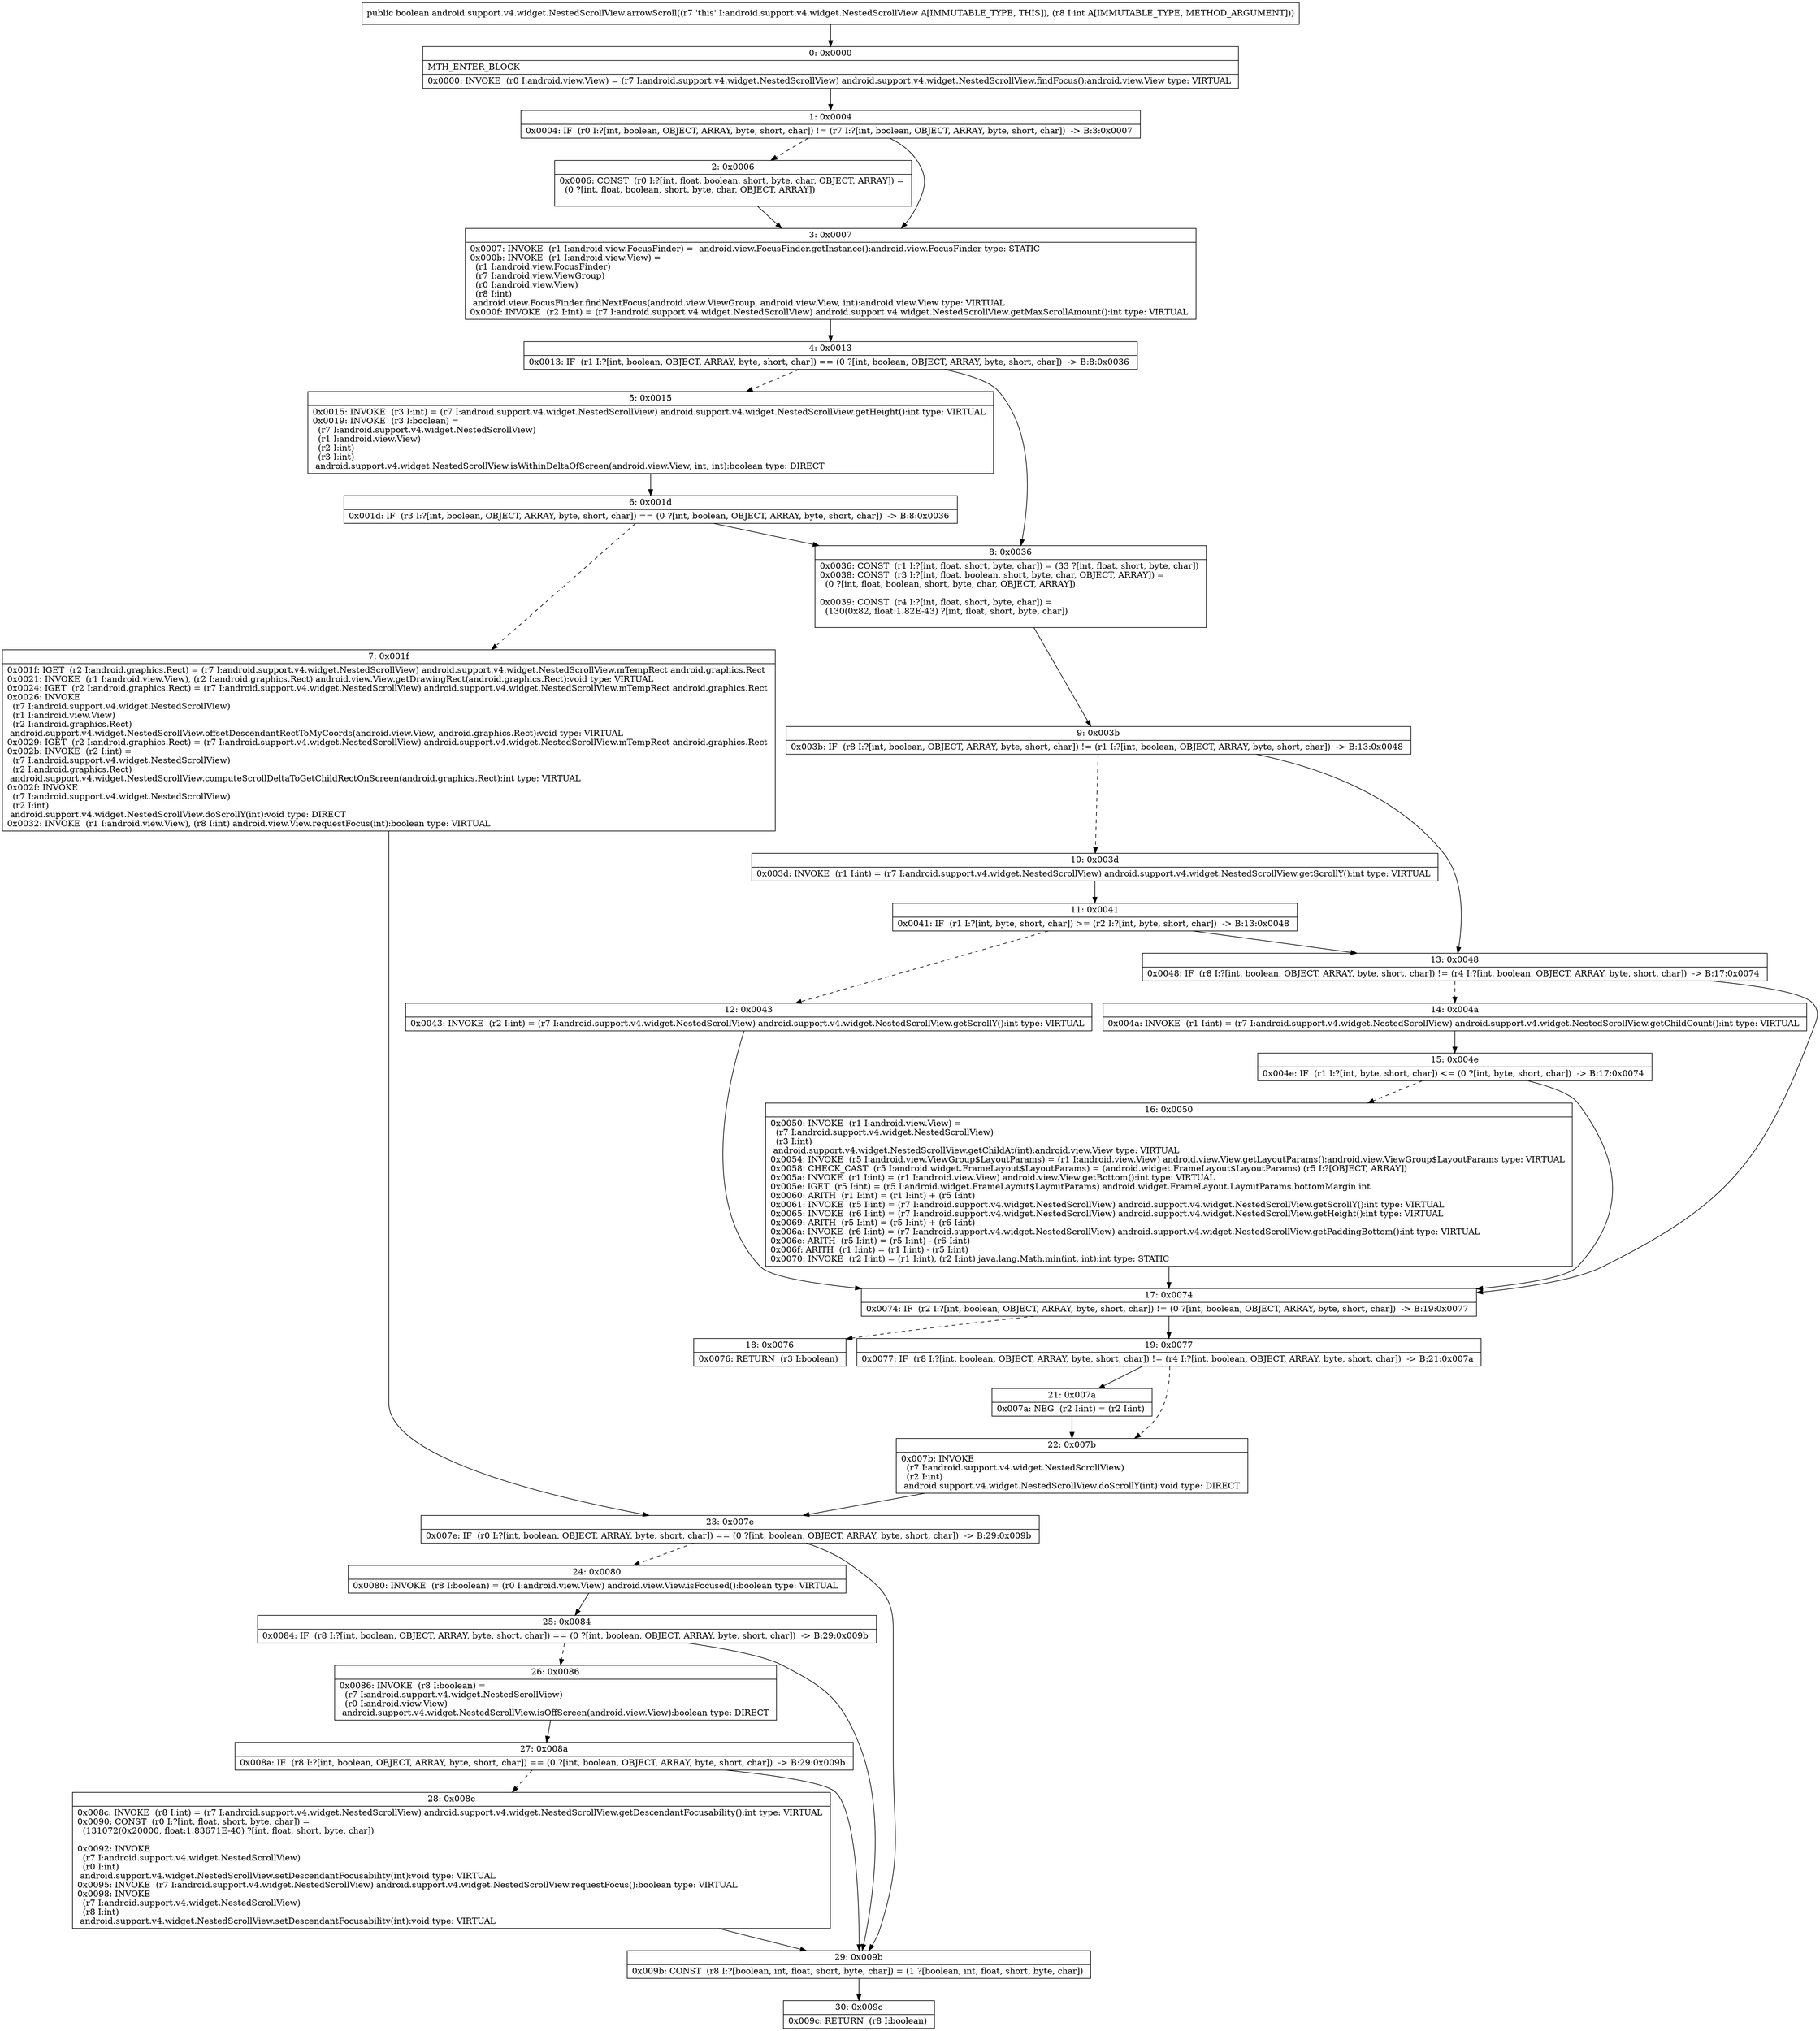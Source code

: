 digraph "CFG forandroid.support.v4.widget.NestedScrollView.arrowScroll(I)Z" {
Node_0 [shape=record,label="{0\:\ 0x0000|MTH_ENTER_BLOCK\l|0x0000: INVOKE  (r0 I:android.view.View) = (r7 I:android.support.v4.widget.NestedScrollView) android.support.v4.widget.NestedScrollView.findFocus():android.view.View type: VIRTUAL \l}"];
Node_1 [shape=record,label="{1\:\ 0x0004|0x0004: IF  (r0 I:?[int, boolean, OBJECT, ARRAY, byte, short, char]) != (r7 I:?[int, boolean, OBJECT, ARRAY, byte, short, char])  \-\> B:3:0x0007 \l}"];
Node_2 [shape=record,label="{2\:\ 0x0006|0x0006: CONST  (r0 I:?[int, float, boolean, short, byte, char, OBJECT, ARRAY]) = \l  (0 ?[int, float, boolean, short, byte, char, OBJECT, ARRAY])\l \l}"];
Node_3 [shape=record,label="{3\:\ 0x0007|0x0007: INVOKE  (r1 I:android.view.FocusFinder) =  android.view.FocusFinder.getInstance():android.view.FocusFinder type: STATIC \l0x000b: INVOKE  (r1 I:android.view.View) = \l  (r1 I:android.view.FocusFinder)\l  (r7 I:android.view.ViewGroup)\l  (r0 I:android.view.View)\l  (r8 I:int)\l android.view.FocusFinder.findNextFocus(android.view.ViewGroup, android.view.View, int):android.view.View type: VIRTUAL \l0x000f: INVOKE  (r2 I:int) = (r7 I:android.support.v4.widget.NestedScrollView) android.support.v4.widget.NestedScrollView.getMaxScrollAmount():int type: VIRTUAL \l}"];
Node_4 [shape=record,label="{4\:\ 0x0013|0x0013: IF  (r1 I:?[int, boolean, OBJECT, ARRAY, byte, short, char]) == (0 ?[int, boolean, OBJECT, ARRAY, byte, short, char])  \-\> B:8:0x0036 \l}"];
Node_5 [shape=record,label="{5\:\ 0x0015|0x0015: INVOKE  (r3 I:int) = (r7 I:android.support.v4.widget.NestedScrollView) android.support.v4.widget.NestedScrollView.getHeight():int type: VIRTUAL \l0x0019: INVOKE  (r3 I:boolean) = \l  (r7 I:android.support.v4.widget.NestedScrollView)\l  (r1 I:android.view.View)\l  (r2 I:int)\l  (r3 I:int)\l android.support.v4.widget.NestedScrollView.isWithinDeltaOfScreen(android.view.View, int, int):boolean type: DIRECT \l}"];
Node_6 [shape=record,label="{6\:\ 0x001d|0x001d: IF  (r3 I:?[int, boolean, OBJECT, ARRAY, byte, short, char]) == (0 ?[int, boolean, OBJECT, ARRAY, byte, short, char])  \-\> B:8:0x0036 \l}"];
Node_7 [shape=record,label="{7\:\ 0x001f|0x001f: IGET  (r2 I:android.graphics.Rect) = (r7 I:android.support.v4.widget.NestedScrollView) android.support.v4.widget.NestedScrollView.mTempRect android.graphics.Rect \l0x0021: INVOKE  (r1 I:android.view.View), (r2 I:android.graphics.Rect) android.view.View.getDrawingRect(android.graphics.Rect):void type: VIRTUAL \l0x0024: IGET  (r2 I:android.graphics.Rect) = (r7 I:android.support.v4.widget.NestedScrollView) android.support.v4.widget.NestedScrollView.mTempRect android.graphics.Rect \l0x0026: INVOKE  \l  (r7 I:android.support.v4.widget.NestedScrollView)\l  (r1 I:android.view.View)\l  (r2 I:android.graphics.Rect)\l android.support.v4.widget.NestedScrollView.offsetDescendantRectToMyCoords(android.view.View, android.graphics.Rect):void type: VIRTUAL \l0x0029: IGET  (r2 I:android.graphics.Rect) = (r7 I:android.support.v4.widget.NestedScrollView) android.support.v4.widget.NestedScrollView.mTempRect android.graphics.Rect \l0x002b: INVOKE  (r2 I:int) = \l  (r7 I:android.support.v4.widget.NestedScrollView)\l  (r2 I:android.graphics.Rect)\l android.support.v4.widget.NestedScrollView.computeScrollDeltaToGetChildRectOnScreen(android.graphics.Rect):int type: VIRTUAL \l0x002f: INVOKE  \l  (r7 I:android.support.v4.widget.NestedScrollView)\l  (r2 I:int)\l android.support.v4.widget.NestedScrollView.doScrollY(int):void type: DIRECT \l0x0032: INVOKE  (r1 I:android.view.View), (r8 I:int) android.view.View.requestFocus(int):boolean type: VIRTUAL \l}"];
Node_8 [shape=record,label="{8\:\ 0x0036|0x0036: CONST  (r1 I:?[int, float, short, byte, char]) = (33 ?[int, float, short, byte, char]) \l0x0038: CONST  (r3 I:?[int, float, boolean, short, byte, char, OBJECT, ARRAY]) = \l  (0 ?[int, float, boolean, short, byte, char, OBJECT, ARRAY])\l \l0x0039: CONST  (r4 I:?[int, float, short, byte, char]) = \l  (130(0x82, float:1.82E\-43) ?[int, float, short, byte, char])\l \l}"];
Node_9 [shape=record,label="{9\:\ 0x003b|0x003b: IF  (r8 I:?[int, boolean, OBJECT, ARRAY, byte, short, char]) != (r1 I:?[int, boolean, OBJECT, ARRAY, byte, short, char])  \-\> B:13:0x0048 \l}"];
Node_10 [shape=record,label="{10\:\ 0x003d|0x003d: INVOKE  (r1 I:int) = (r7 I:android.support.v4.widget.NestedScrollView) android.support.v4.widget.NestedScrollView.getScrollY():int type: VIRTUAL \l}"];
Node_11 [shape=record,label="{11\:\ 0x0041|0x0041: IF  (r1 I:?[int, byte, short, char]) \>= (r2 I:?[int, byte, short, char])  \-\> B:13:0x0048 \l}"];
Node_12 [shape=record,label="{12\:\ 0x0043|0x0043: INVOKE  (r2 I:int) = (r7 I:android.support.v4.widget.NestedScrollView) android.support.v4.widget.NestedScrollView.getScrollY():int type: VIRTUAL \l}"];
Node_13 [shape=record,label="{13\:\ 0x0048|0x0048: IF  (r8 I:?[int, boolean, OBJECT, ARRAY, byte, short, char]) != (r4 I:?[int, boolean, OBJECT, ARRAY, byte, short, char])  \-\> B:17:0x0074 \l}"];
Node_14 [shape=record,label="{14\:\ 0x004a|0x004a: INVOKE  (r1 I:int) = (r7 I:android.support.v4.widget.NestedScrollView) android.support.v4.widget.NestedScrollView.getChildCount():int type: VIRTUAL \l}"];
Node_15 [shape=record,label="{15\:\ 0x004e|0x004e: IF  (r1 I:?[int, byte, short, char]) \<= (0 ?[int, byte, short, char])  \-\> B:17:0x0074 \l}"];
Node_16 [shape=record,label="{16\:\ 0x0050|0x0050: INVOKE  (r1 I:android.view.View) = \l  (r7 I:android.support.v4.widget.NestedScrollView)\l  (r3 I:int)\l android.support.v4.widget.NestedScrollView.getChildAt(int):android.view.View type: VIRTUAL \l0x0054: INVOKE  (r5 I:android.view.ViewGroup$LayoutParams) = (r1 I:android.view.View) android.view.View.getLayoutParams():android.view.ViewGroup$LayoutParams type: VIRTUAL \l0x0058: CHECK_CAST  (r5 I:android.widget.FrameLayout$LayoutParams) = (android.widget.FrameLayout$LayoutParams) (r5 I:?[OBJECT, ARRAY]) \l0x005a: INVOKE  (r1 I:int) = (r1 I:android.view.View) android.view.View.getBottom():int type: VIRTUAL \l0x005e: IGET  (r5 I:int) = (r5 I:android.widget.FrameLayout$LayoutParams) android.widget.FrameLayout.LayoutParams.bottomMargin int \l0x0060: ARITH  (r1 I:int) = (r1 I:int) + (r5 I:int) \l0x0061: INVOKE  (r5 I:int) = (r7 I:android.support.v4.widget.NestedScrollView) android.support.v4.widget.NestedScrollView.getScrollY():int type: VIRTUAL \l0x0065: INVOKE  (r6 I:int) = (r7 I:android.support.v4.widget.NestedScrollView) android.support.v4.widget.NestedScrollView.getHeight():int type: VIRTUAL \l0x0069: ARITH  (r5 I:int) = (r5 I:int) + (r6 I:int) \l0x006a: INVOKE  (r6 I:int) = (r7 I:android.support.v4.widget.NestedScrollView) android.support.v4.widget.NestedScrollView.getPaddingBottom():int type: VIRTUAL \l0x006e: ARITH  (r5 I:int) = (r5 I:int) \- (r6 I:int) \l0x006f: ARITH  (r1 I:int) = (r1 I:int) \- (r5 I:int) \l0x0070: INVOKE  (r2 I:int) = (r1 I:int), (r2 I:int) java.lang.Math.min(int, int):int type: STATIC \l}"];
Node_17 [shape=record,label="{17\:\ 0x0074|0x0074: IF  (r2 I:?[int, boolean, OBJECT, ARRAY, byte, short, char]) != (0 ?[int, boolean, OBJECT, ARRAY, byte, short, char])  \-\> B:19:0x0077 \l}"];
Node_18 [shape=record,label="{18\:\ 0x0076|0x0076: RETURN  (r3 I:boolean) \l}"];
Node_19 [shape=record,label="{19\:\ 0x0077|0x0077: IF  (r8 I:?[int, boolean, OBJECT, ARRAY, byte, short, char]) != (r4 I:?[int, boolean, OBJECT, ARRAY, byte, short, char])  \-\> B:21:0x007a \l}"];
Node_21 [shape=record,label="{21\:\ 0x007a|0x007a: NEG  (r2 I:int) = (r2 I:int) \l}"];
Node_22 [shape=record,label="{22\:\ 0x007b|0x007b: INVOKE  \l  (r7 I:android.support.v4.widget.NestedScrollView)\l  (r2 I:int)\l android.support.v4.widget.NestedScrollView.doScrollY(int):void type: DIRECT \l}"];
Node_23 [shape=record,label="{23\:\ 0x007e|0x007e: IF  (r0 I:?[int, boolean, OBJECT, ARRAY, byte, short, char]) == (0 ?[int, boolean, OBJECT, ARRAY, byte, short, char])  \-\> B:29:0x009b \l}"];
Node_24 [shape=record,label="{24\:\ 0x0080|0x0080: INVOKE  (r8 I:boolean) = (r0 I:android.view.View) android.view.View.isFocused():boolean type: VIRTUAL \l}"];
Node_25 [shape=record,label="{25\:\ 0x0084|0x0084: IF  (r8 I:?[int, boolean, OBJECT, ARRAY, byte, short, char]) == (0 ?[int, boolean, OBJECT, ARRAY, byte, short, char])  \-\> B:29:0x009b \l}"];
Node_26 [shape=record,label="{26\:\ 0x0086|0x0086: INVOKE  (r8 I:boolean) = \l  (r7 I:android.support.v4.widget.NestedScrollView)\l  (r0 I:android.view.View)\l android.support.v4.widget.NestedScrollView.isOffScreen(android.view.View):boolean type: DIRECT \l}"];
Node_27 [shape=record,label="{27\:\ 0x008a|0x008a: IF  (r8 I:?[int, boolean, OBJECT, ARRAY, byte, short, char]) == (0 ?[int, boolean, OBJECT, ARRAY, byte, short, char])  \-\> B:29:0x009b \l}"];
Node_28 [shape=record,label="{28\:\ 0x008c|0x008c: INVOKE  (r8 I:int) = (r7 I:android.support.v4.widget.NestedScrollView) android.support.v4.widget.NestedScrollView.getDescendantFocusability():int type: VIRTUAL \l0x0090: CONST  (r0 I:?[int, float, short, byte, char]) = \l  (131072(0x20000, float:1.83671E\-40) ?[int, float, short, byte, char])\l \l0x0092: INVOKE  \l  (r7 I:android.support.v4.widget.NestedScrollView)\l  (r0 I:int)\l android.support.v4.widget.NestedScrollView.setDescendantFocusability(int):void type: VIRTUAL \l0x0095: INVOKE  (r7 I:android.support.v4.widget.NestedScrollView) android.support.v4.widget.NestedScrollView.requestFocus():boolean type: VIRTUAL \l0x0098: INVOKE  \l  (r7 I:android.support.v4.widget.NestedScrollView)\l  (r8 I:int)\l android.support.v4.widget.NestedScrollView.setDescendantFocusability(int):void type: VIRTUAL \l}"];
Node_29 [shape=record,label="{29\:\ 0x009b|0x009b: CONST  (r8 I:?[boolean, int, float, short, byte, char]) = (1 ?[boolean, int, float, short, byte, char]) \l}"];
Node_30 [shape=record,label="{30\:\ 0x009c|0x009c: RETURN  (r8 I:boolean) \l}"];
MethodNode[shape=record,label="{public boolean android.support.v4.widget.NestedScrollView.arrowScroll((r7 'this' I:android.support.v4.widget.NestedScrollView A[IMMUTABLE_TYPE, THIS]), (r8 I:int A[IMMUTABLE_TYPE, METHOD_ARGUMENT])) }"];
MethodNode -> Node_0;
Node_0 -> Node_1;
Node_1 -> Node_2[style=dashed];
Node_1 -> Node_3;
Node_2 -> Node_3;
Node_3 -> Node_4;
Node_4 -> Node_5[style=dashed];
Node_4 -> Node_8;
Node_5 -> Node_6;
Node_6 -> Node_7[style=dashed];
Node_6 -> Node_8;
Node_7 -> Node_23;
Node_8 -> Node_9;
Node_9 -> Node_10[style=dashed];
Node_9 -> Node_13;
Node_10 -> Node_11;
Node_11 -> Node_12[style=dashed];
Node_11 -> Node_13;
Node_12 -> Node_17;
Node_13 -> Node_14[style=dashed];
Node_13 -> Node_17;
Node_14 -> Node_15;
Node_15 -> Node_16[style=dashed];
Node_15 -> Node_17;
Node_16 -> Node_17;
Node_17 -> Node_18[style=dashed];
Node_17 -> Node_19;
Node_19 -> Node_21;
Node_19 -> Node_22[style=dashed];
Node_21 -> Node_22;
Node_22 -> Node_23;
Node_23 -> Node_24[style=dashed];
Node_23 -> Node_29;
Node_24 -> Node_25;
Node_25 -> Node_26[style=dashed];
Node_25 -> Node_29;
Node_26 -> Node_27;
Node_27 -> Node_28[style=dashed];
Node_27 -> Node_29;
Node_28 -> Node_29;
Node_29 -> Node_30;
}

